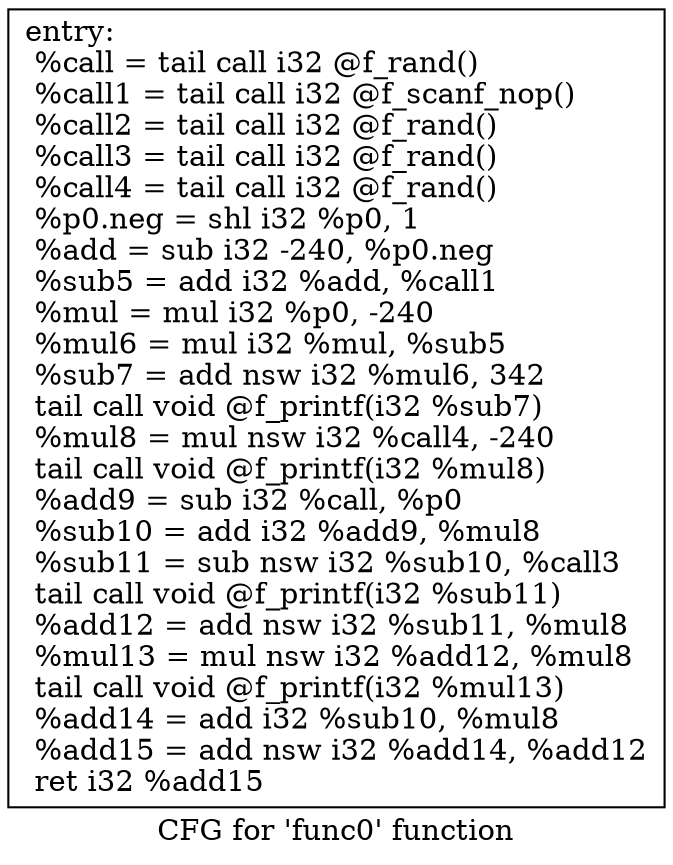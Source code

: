 digraph "CFG for 'func0' function" {
	label="CFG for 'func0' function";

	Node0x560642d67fb0 [shape=record,label="{entry:\l  %call = tail call i32 @f_rand()\l  %call1 = tail call i32 @f_scanf_nop()\l  %call2 = tail call i32 @f_rand()\l  %call3 = tail call i32 @f_rand()\l  %call4 = tail call i32 @f_rand()\l  %p0.neg = shl i32 %p0, 1\l  %add = sub i32 -240, %p0.neg\l  %sub5 = add i32 %add, %call1\l  %mul = mul i32 %p0, -240\l  %mul6 = mul i32 %mul, %sub5\l  %sub7 = add nsw i32 %mul6, 342\l  tail call void @f_printf(i32 %sub7)\l  %mul8 = mul nsw i32 %call4, -240\l  tail call void @f_printf(i32 %mul8)\l  %add9 = sub i32 %call, %p0\l  %sub10 = add i32 %add9, %mul8\l  %sub11 = sub nsw i32 %sub10, %call3\l  tail call void @f_printf(i32 %sub11)\l  %add12 = add nsw i32 %sub11, %mul8\l  %mul13 = mul nsw i32 %add12, %mul8\l  tail call void @f_printf(i32 %mul13)\l  %add14 = add i32 %sub10, %mul8\l  %add15 = add nsw i32 %add14, %add12\l  ret i32 %add15\l}"];
}
